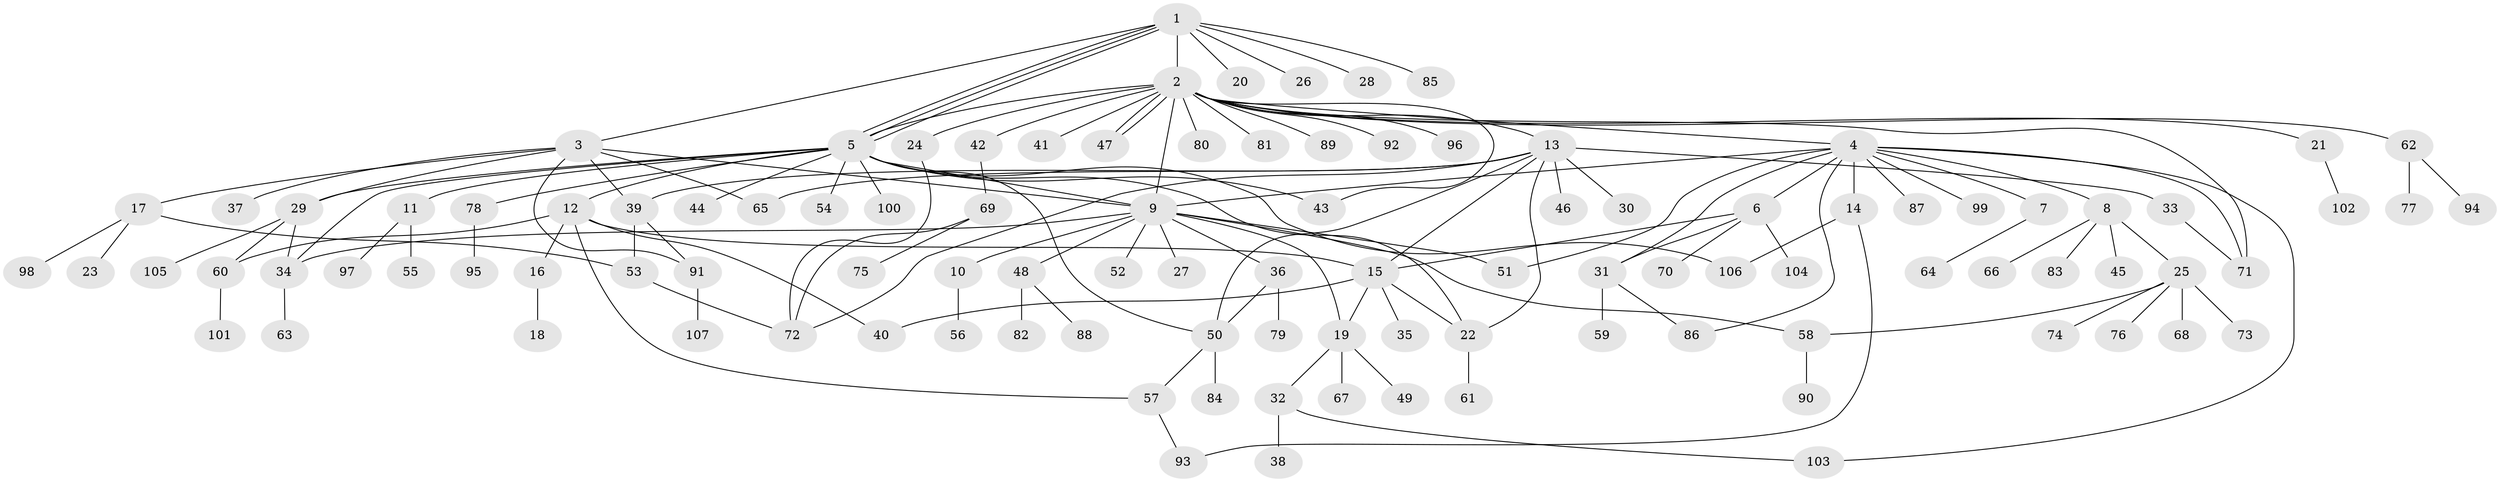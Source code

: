 // coarse degree distribution, {18: 0.02531645569620253, 9: 0.02531645569620253, 12: 0.012658227848101266, 4: 0.0759493670886076, 2: 0.16455696202531644, 14: 0.012658227848101266, 1: 0.5316455696202531, 5: 0.02531645569620253, 3: 0.10126582278481013, 6: 0.02531645569620253}
// Generated by graph-tools (version 1.1) at 2025/41/03/06/25 10:41:45]
// undirected, 107 vertices, 143 edges
graph export_dot {
graph [start="1"]
  node [color=gray90,style=filled];
  1;
  2;
  3;
  4;
  5;
  6;
  7;
  8;
  9;
  10;
  11;
  12;
  13;
  14;
  15;
  16;
  17;
  18;
  19;
  20;
  21;
  22;
  23;
  24;
  25;
  26;
  27;
  28;
  29;
  30;
  31;
  32;
  33;
  34;
  35;
  36;
  37;
  38;
  39;
  40;
  41;
  42;
  43;
  44;
  45;
  46;
  47;
  48;
  49;
  50;
  51;
  52;
  53;
  54;
  55;
  56;
  57;
  58;
  59;
  60;
  61;
  62;
  63;
  64;
  65;
  66;
  67;
  68;
  69;
  70;
  71;
  72;
  73;
  74;
  75;
  76;
  77;
  78;
  79;
  80;
  81;
  82;
  83;
  84;
  85;
  86;
  87;
  88;
  89;
  90;
  91;
  92;
  93;
  94;
  95;
  96;
  97;
  98;
  99;
  100;
  101;
  102;
  103;
  104;
  105;
  106;
  107;
  1 -- 2;
  1 -- 3;
  1 -- 5;
  1 -- 5;
  1 -- 5;
  1 -- 20;
  1 -- 26;
  1 -- 28;
  1 -- 85;
  2 -- 4;
  2 -- 5;
  2 -- 9;
  2 -- 13;
  2 -- 21;
  2 -- 24;
  2 -- 41;
  2 -- 42;
  2 -- 43;
  2 -- 47;
  2 -- 47;
  2 -- 62;
  2 -- 71;
  2 -- 80;
  2 -- 81;
  2 -- 89;
  2 -- 92;
  2 -- 96;
  3 -- 9;
  3 -- 17;
  3 -- 29;
  3 -- 37;
  3 -- 39;
  3 -- 65;
  3 -- 91;
  4 -- 6;
  4 -- 7;
  4 -- 8;
  4 -- 9;
  4 -- 14;
  4 -- 31;
  4 -- 51;
  4 -- 71;
  4 -- 86;
  4 -- 87;
  4 -- 99;
  4 -- 103;
  5 -- 9;
  5 -- 11;
  5 -- 12;
  5 -- 22;
  5 -- 29;
  5 -- 34;
  5 -- 43;
  5 -- 44;
  5 -- 50;
  5 -- 54;
  5 -- 78;
  5 -- 100;
  5 -- 106;
  6 -- 15;
  6 -- 31;
  6 -- 70;
  6 -- 104;
  7 -- 64;
  8 -- 25;
  8 -- 45;
  8 -- 66;
  8 -- 83;
  9 -- 10;
  9 -- 19;
  9 -- 27;
  9 -- 34;
  9 -- 36;
  9 -- 48;
  9 -- 51;
  9 -- 52;
  9 -- 58;
  10 -- 56;
  11 -- 55;
  11 -- 97;
  12 -- 15;
  12 -- 16;
  12 -- 40;
  12 -- 57;
  12 -- 60;
  13 -- 15;
  13 -- 22;
  13 -- 30;
  13 -- 33;
  13 -- 39;
  13 -- 46;
  13 -- 50;
  13 -- 65;
  13 -- 72;
  14 -- 93;
  14 -- 106;
  15 -- 19;
  15 -- 22;
  15 -- 35;
  15 -- 40;
  16 -- 18;
  17 -- 23;
  17 -- 53;
  17 -- 98;
  19 -- 32;
  19 -- 49;
  19 -- 67;
  21 -- 102;
  22 -- 61;
  24 -- 72;
  25 -- 58;
  25 -- 68;
  25 -- 73;
  25 -- 74;
  25 -- 76;
  29 -- 34;
  29 -- 60;
  29 -- 105;
  31 -- 59;
  31 -- 86;
  32 -- 38;
  32 -- 103;
  33 -- 71;
  34 -- 63;
  36 -- 50;
  36 -- 79;
  39 -- 53;
  39 -- 91;
  42 -- 69;
  48 -- 82;
  48 -- 88;
  50 -- 57;
  50 -- 84;
  53 -- 72;
  57 -- 93;
  58 -- 90;
  60 -- 101;
  62 -- 77;
  62 -- 94;
  69 -- 72;
  69 -- 75;
  78 -- 95;
  91 -- 107;
}

